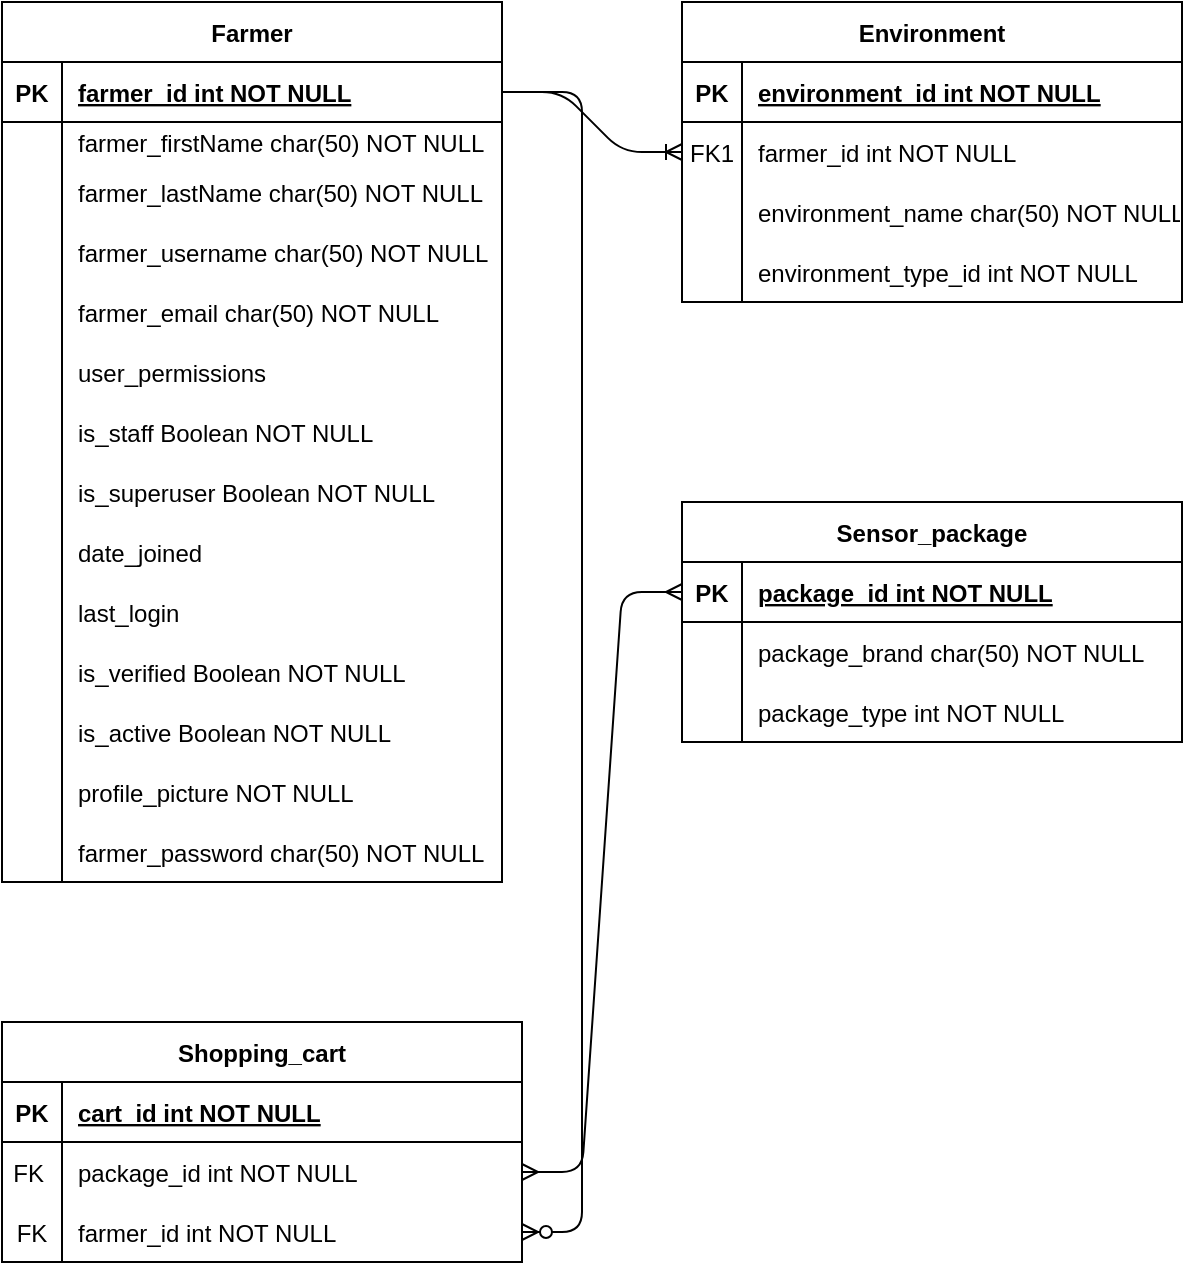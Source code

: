 <mxfile version="14.9.4" type="github">
  <diagram id="ZwBn0brisW2evT-QKYZO" name="Page-1">
    <mxGraphModel dx="1067" dy="452" grid="1" gridSize="10" guides="1" tooltips="1" connect="1" arrows="1" fold="1" page="1" pageScale="1" pageWidth="827" pageHeight="1169" math="0" shadow="0">
      <root>
        <mxCell id="0" />
        <mxCell id="1" parent="0" />
        <mxCell id="tCxnITLoJCfb_9k5bUtl-1" value="Environment" style="shape=table;startSize=30;container=1;collapsible=1;childLayout=tableLayout;fixedRows=1;rowLines=0;fontStyle=1;align=center;resizeLast=1;" parent="1" vertex="1">
          <mxGeometry x="460" y="130" width="250" height="150" as="geometry" />
        </mxCell>
        <mxCell id="tCxnITLoJCfb_9k5bUtl-2" value="" style="shape=partialRectangle;collapsible=0;dropTarget=0;pointerEvents=0;fillColor=none;points=[[0,0.5],[1,0.5]];portConstraint=eastwest;top=0;left=0;right=0;bottom=1;" parent="tCxnITLoJCfb_9k5bUtl-1" vertex="1">
          <mxGeometry y="30" width="250" height="30" as="geometry" />
        </mxCell>
        <mxCell id="tCxnITLoJCfb_9k5bUtl-3" value="PK" style="shape=partialRectangle;overflow=hidden;connectable=0;fillColor=none;top=0;left=0;bottom=0;right=0;fontStyle=1;" parent="tCxnITLoJCfb_9k5bUtl-2" vertex="1">
          <mxGeometry width="30" height="30" as="geometry" />
        </mxCell>
        <mxCell id="tCxnITLoJCfb_9k5bUtl-4" value="environment_id int NOT NULL " style="shape=partialRectangle;overflow=hidden;connectable=0;fillColor=none;top=0;left=0;bottom=0;right=0;align=left;spacingLeft=6;fontStyle=5;" parent="tCxnITLoJCfb_9k5bUtl-2" vertex="1">
          <mxGeometry x="30" width="220" height="30" as="geometry" />
        </mxCell>
        <mxCell id="tCxnITLoJCfb_9k5bUtl-5" value="" style="shape=partialRectangle;collapsible=0;dropTarget=0;pointerEvents=0;fillColor=none;points=[[0,0.5],[1,0.5]];portConstraint=eastwest;top=0;left=0;right=0;bottom=0;" parent="tCxnITLoJCfb_9k5bUtl-1" vertex="1">
          <mxGeometry y="60" width="250" height="30" as="geometry" />
        </mxCell>
        <mxCell id="tCxnITLoJCfb_9k5bUtl-6" value="FK1" style="shape=partialRectangle;overflow=hidden;connectable=0;fillColor=none;top=0;left=0;bottom=0;right=0;" parent="tCxnITLoJCfb_9k5bUtl-5" vertex="1">
          <mxGeometry width="30" height="30" as="geometry" />
        </mxCell>
        <mxCell id="tCxnITLoJCfb_9k5bUtl-7" value="farmer_id int NOT NULL" style="shape=partialRectangle;overflow=hidden;connectable=0;fillColor=none;top=0;left=0;bottom=0;right=0;align=left;spacingLeft=6;" parent="tCxnITLoJCfb_9k5bUtl-5" vertex="1">
          <mxGeometry x="30" width="220" height="30" as="geometry" />
        </mxCell>
        <mxCell id="tCxnITLoJCfb_9k5bUtl-8" value="" style="shape=partialRectangle;collapsible=0;dropTarget=0;pointerEvents=0;fillColor=none;points=[[0,0.5],[1,0.5]];portConstraint=eastwest;top=0;left=0;right=0;bottom=0;" parent="tCxnITLoJCfb_9k5bUtl-1" vertex="1">
          <mxGeometry y="90" width="250" height="30" as="geometry" />
        </mxCell>
        <mxCell id="tCxnITLoJCfb_9k5bUtl-9" value="" style="shape=partialRectangle;overflow=hidden;connectable=0;fillColor=none;top=0;left=0;bottom=0;right=0;" parent="tCxnITLoJCfb_9k5bUtl-8" vertex="1">
          <mxGeometry width="30" height="30" as="geometry" />
        </mxCell>
        <mxCell id="tCxnITLoJCfb_9k5bUtl-10" value="environment_name char(50) NOT NULL" style="shape=partialRectangle;overflow=hidden;connectable=0;fillColor=none;top=0;left=0;bottom=0;right=0;align=left;spacingLeft=6;" parent="tCxnITLoJCfb_9k5bUtl-8" vertex="1">
          <mxGeometry x="30" width="220" height="30" as="geometry" />
        </mxCell>
        <mxCell id="tCxnITLoJCfb_9k5bUtl-11" value="" style="shape=partialRectangle;collapsible=0;dropTarget=0;pointerEvents=0;fillColor=none;top=0;left=0;bottom=0;right=0;points=[[0,0.5],[1,0.5]];portConstraint=eastwest;" parent="tCxnITLoJCfb_9k5bUtl-1" vertex="1">
          <mxGeometry y="120" width="250" height="30" as="geometry" />
        </mxCell>
        <mxCell id="tCxnITLoJCfb_9k5bUtl-12" value="" style="shape=partialRectangle;connectable=0;fillColor=none;top=0;left=0;bottom=0;right=0;editable=1;overflow=hidden;" parent="tCxnITLoJCfb_9k5bUtl-11" vertex="1">
          <mxGeometry width="30" height="30" as="geometry" />
        </mxCell>
        <mxCell id="tCxnITLoJCfb_9k5bUtl-13" value="environment_type_id int NOT NULL" style="shape=partialRectangle;connectable=0;fillColor=none;top=0;left=0;bottom=0;right=0;align=left;spacingLeft=6;overflow=hidden;" parent="tCxnITLoJCfb_9k5bUtl-11" vertex="1">
          <mxGeometry x="30" width="220" height="30" as="geometry" />
        </mxCell>
        <mxCell id="tCxnITLoJCfb_9k5bUtl-14" value="Farmer" style="shape=table;startSize=30;container=1;collapsible=1;childLayout=tableLayout;fixedRows=1;rowLines=0;fontStyle=1;align=center;resizeLast=1;" parent="1" vertex="1">
          <mxGeometry x="120" y="130" width="250" height="440" as="geometry" />
        </mxCell>
        <mxCell id="tCxnITLoJCfb_9k5bUtl-15" value="" style="shape=partialRectangle;collapsible=0;dropTarget=0;pointerEvents=0;fillColor=none;points=[[0,0.5],[1,0.5]];portConstraint=eastwest;top=0;left=0;right=0;bottom=1;" parent="tCxnITLoJCfb_9k5bUtl-14" vertex="1">
          <mxGeometry y="30" width="250" height="30" as="geometry" />
        </mxCell>
        <mxCell id="tCxnITLoJCfb_9k5bUtl-16" value="PK" style="shape=partialRectangle;overflow=hidden;connectable=0;fillColor=none;top=0;left=0;bottom=0;right=0;fontStyle=1;" parent="tCxnITLoJCfb_9k5bUtl-15" vertex="1">
          <mxGeometry width="30" height="30" as="geometry" />
        </mxCell>
        <mxCell id="tCxnITLoJCfb_9k5bUtl-17" value="farmer_id int NOT NULL " style="shape=partialRectangle;overflow=hidden;connectable=0;fillColor=none;top=0;left=0;bottom=0;right=0;align=left;spacingLeft=6;fontStyle=5;" parent="tCxnITLoJCfb_9k5bUtl-15" vertex="1">
          <mxGeometry x="30" width="220" height="30" as="geometry" />
        </mxCell>
        <mxCell id="tCxnITLoJCfb_9k5bUtl-18" value="" style="shape=partialRectangle;collapsible=0;dropTarget=0;pointerEvents=0;fillColor=none;points=[[0,0.5],[1,0.5]];portConstraint=eastwest;top=0;left=0;right=0;bottom=0;" parent="tCxnITLoJCfb_9k5bUtl-14" vertex="1">
          <mxGeometry y="60" width="250" height="20" as="geometry" />
        </mxCell>
        <mxCell id="tCxnITLoJCfb_9k5bUtl-19" value="" style="shape=partialRectangle;overflow=hidden;connectable=0;fillColor=none;top=0;left=0;bottom=0;right=0;" parent="tCxnITLoJCfb_9k5bUtl-18" vertex="1">
          <mxGeometry width="30" height="20" as="geometry" />
        </mxCell>
        <mxCell id="tCxnITLoJCfb_9k5bUtl-20" value="farmer_firstName char(50) NOT NULL" style="shape=partialRectangle;overflow=hidden;connectable=0;fillColor=none;top=0;left=0;bottom=0;right=0;align=left;spacingLeft=6;" parent="tCxnITLoJCfb_9k5bUtl-18" vertex="1">
          <mxGeometry x="30" width="220" height="20" as="geometry" />
        </mxCell>
        <mxCell id="tCxnITLoJCfb_9k5bUtl-21" value="" style="shape=partialRectangle;collapsible=0;dropTarget=0;pointerEvents=0;fillColor=none;top=0;left=0;bottom=0;right=0;points=[[0,0.5],[1,0.5]];portConstraint=eastwest;" parent="tCxnITLoJCfb_9k5bUtl-14" vertex="1">
          <mxGeometry y="80" width="250" height="30" as="geometry" />
        </mxCell>
        <mxCell id="tCxnITLoJCfb_9k5bUtl-22" value="" style="shape=partialRectangle;connectable=0;fillColor=none;top=0;left=0;bottom=0;right=0;editable=1;overflow=hidden;" parent="tCxnITLoJCfb_9k5bUtl-21" vertex="1">
          <mxGeometry width="30" height="30" as="geometry" />
        </mxCell>
        <mxCell id="tCxnITLoJCfb_9k5bUtl-23" value="farmer_lastName char(50) NOT NULL" style="shape=partialRectangle;connectable=0;fillColor=none;top=0;left=0;bottom=0;right=0;align=left;spacingLeft=6;overflow=hidden;" parent="tCxnITLoJCfb_9k5bUtl-21" vertex="1">
          <mxGeometry x="30" width="220" height="30" as="geometry" />
        </mxCell>
        <mxCell id="tCxnITLoJCfb_9k5bUtl-24" value="" style="shape=partialRectangle;collapsible=0;dropTarget=0;pointerEvents=0;fillColor=none;top=0;left=0;bottom=0;right=0;points=[[0,0.5],[1,0.5]];portConstraint=eastwest;" parent="tCxnITLoJCfb_9k5bUtl-14" vertex="1">
          <mxGeometry y="110" width="250" height="30" as="geometry" />
        </mxCell>
        <mxCell id="tCxnITLoJCfb_9k5bUtl-25" value="" style="shape=partialRectangle;connectable=0;fillColor=none;top=0;left=0;bottom=0;right=0;editable=1;overflow=hidden;" parent="tCxnITLoJCfb_9k5bUtl-24" vertex="1">
          <mxGeometry width="30" height="30" as="geometry" />
        </mxCell>
        <mxCell id="tCxnITLoJCfb_9k5bUtl-26" value="farmer_username char(50) NOT NULL" style="shape=partialRectangle;connectable=0;fillColor=none;top=0;left=0;bottom=0;right=0;align=left;spacingLeft=6;overflow=hidden;" parent="tCxnITLoJCfb_9k5bUtl-24" vertex="1">
          <mxGeometry x="30" width="220" height="30" as="geometry" />
        </mxCell>
        <mxCell id="tCxnITLoJCfb_9k5bUtl-27" value="" style="shape=partialRectangle;collapsible=0;dropTarget=0;pointerEvents=0;fillColor=none;top=0;left=0;bottom=0;right=0;points=[[0,0.5],[1,0.5]];portConstraint=eastwest;" parent="tCxnITLoJCfb_9k5bUtl-14" vertex="1">
          <mxGeometry y="140" width="250" height="30" as="geometry" />
        </mxCell>
        <mxCell id="tCxnITLoJCfb_9k5bUtl-28" value="" style="shape=partialRectangle;connectable=0;fillColor=none;top=0;left=0;bottom=0;right=0;editable=1;overflow=hidden;" parent="tCxnITLoJCfb_9k5bUtl-27" vertex="1">
          <mxGeometry width="30" height="30" as="geometry" />
        </mxCell>
        <mxCell id="tCxnITLoJCfb_9k5bUtl-29" value="farmer_email char(50) NOT NULL" style="shape=partialRectangle;connectable=0;fillColor=none;top=0;left=0;bottom=0;right=0;align=left;spacingLeft=6;overflow=hidden;" parent="tCxnITLoJCfb_9k5bUtl-27" vertex="1">
          <mxGeometry x="30" width="220" height="30" as="geometry" />
        </mxCell>
        <mxCell id="XhkczqajEu7jND2mYY5M-1" value="" style="shape=partialRectangle;collapsible=0;dropTarget=0;pointerEvents=0;fillColor=none;top=0;left=0;bottom=0;right=0;points=[[0,0.5],[1,0.5]];portConstraint=eastwest;" vertex="1" parent="tCxnITLoJCfb_9k5bUtl-14">
          <mxGeometry y="170" width="250" height="30" as="geometry" />
        </mxCell>
        <mxCell id="XhkczqajEu7jND2mYY5M-2" value="" style="shape=partialRectangle;connectable=0;fillColor=none;top=0;left=0;bottom=0;right=0;editable=1;overflow=hidden;" vertex="1" parent="XhkczqajEu7jND2mYY5M-1">
          <mxGeometry width="30" height="30" as="geometry" />
        </mxCell>
        <mxCell id="XhkczqajEu7jND2mYY5M-3" value="user_permissions " style="shape=partialRectangle;connectable=0;fillColor=none;top=0;left=0;bottom=0;right=0;align=left;spacingLeft=6;overflow=hidden;" vertex="1" parent="XhkczqajEu7jND2mYY5M-1">
          <mxGeometry x="30" width="220" height="30" as="geometry" />
        </mxCell>
        <mxCell id="XhkczqajEu7jND2mYY5M-7" value="" style="shape=partialRectangle;collapsible=0;dropTarget=0;pointerEvents=0;fillColor=none;top=0;left=0;bottom=0;right=0;points=[[0,0.5],[1,0.5]];portConstraint=eastwest;" vertex="1" parent="tCxnITLoJCfb_9k5bUtl-14">
          <mxGeometry y="200" width="250" height="30" as="geometry" />
        </mxCell>
        <mxCell id="XhkczqajEu7jND2mYY5M-8" value="" style="shape=partialRectangle;connectable=0;fillColor=none;top=0;left=0;bottom=0;right=0;editable=1;overflow=hidden;" vertex="1" parent="XhkczqajEu7jND2mYY5M-7">
          <mxGeometry width="30" height="30" as="geometry" />
        </mxCell>
        <mxCell id="XhkczqajEu7jND2mYY5M-9" value="is_staff Boolean NOT NULL" style="shape=partialRectangle;connectable=0;fillColor=none;top=0;left=0;bottom=0;right=0;align=left;spacingLeft=6;overflow=hidden;" vertex="1" parent="XhkczqajEu7jND2mYY5M-7">
          <mxGeometry x="30" width="220" height="30" as="geometry" />
        </mxCell>
        <mxCell id="XhkczqajEu7jND2mYY5M-13" value="" style="shape=partialRectangle;collapsible=0;dropTarget=0;pointerEvents=0;fillColor=none;top=0;left=0;bottom=0;right=0;points=[[0,0.5],[1,0.5]];portConstraint=eastwest;" vertex="1" parent="tCxnITLoJCfb_9k5bUtl-14">
          <mxGeometry y="230" width="250" height="30" as="geometry" />
        </mxCell>
        <mxCell id="XhkczqajEu7jND2mYY5M-14" value="" style="shape=partialRectangle;connectable=0;fillColor=none;top=0;left=0;bottom=0;right=0;editable=1;overflow=hidden;" vertex="1" parent="XhkczqajEu7jND2mYY5M-13">
          <mxGeometry width="30" height="30" as="geometry" />
        </mxCell>
        <mxCell id="XhkczqajEu7jND2mYY5M-15" value="is_superuser Boolean NOT NULL" style="shape=partialRectangle;connectable=0;fillColor=none;top=0;left=0;bottom=0;right=0;align=left;spacingLeft=6;overflow=hidden;" vertex="1" parent="XhkczqajEu7jND2mYY5M-13">
          <mxGeometry x="30" width="220" height="30" as="geometry" />
        </mxCell>
        <mxCell id="XhkczqajEu7jND2mYY5M-19" value="" style="shape=partialRectangle;collapsible=0;dropTarget=0;pointerEvents=0;fillColor=none;top=0;left=0;bottom=0;right=0;points=[[0,0.5],[1,0.5]];portConstraint=eastwest;" vertex="1" parent="tCxnITLoJCfb_9k5bUtl-14">
          <mxGeometry y="260" width="250" height="30" as="geometry" />
        </mxCell>
        <mxCell id="XhkczqajEu7jND2mYY5M-20" value="" style="shape=partialRectangle;connectable=0;fillColor=none;top=0;left=0;bottom=0;right=0;editable=1;overflow=hidden;" vertex="1" parent="XhkczqajEu7jND2mYY5M-19">
          <mxGeometry width="30" height="30" as="geometry" />
        </mxCell>
        <mxCell id="XhkczqajEu7jND2mYY5M-21" value="date_joined" style="shape=partialRectangle;connectable=0;fillColor=none;top=0;left=0;bottom=0;right=0;align=left;spacingLeft=6;overflow=hidden;" vertex="1" parent="XhkczqajEu7jND2mYY5M-19">
          <mxGeometry x="30" width="220" height="30" as="geometry" />
        </mxCell>
        <mxCell id="XhkczqajEu7jND2mYY5M-16" value="" style="shape=partialRectangle;collapsible=0;dropTarget=0;pointerEvents=0;fillColor=none;top=0;left=0;bottom=0;right=0;points=[[0,0.5],[1,0.5]];portConstraint=eastwest;" vertex="1" parent="tCxnITLoJCfb_9k5bUtl-14">
          <mxGeometry y="290" width="250" height="30" as="geometry" />
        </mxCell>
        <mxCell id="XhkczqajEu7jND2mYY5M-17" value="" style="shape=partialRectangle;connectable=0;fillColor=none;top=0;left=0;bottom=0;right=0;editable=1;overflow=hidden;" vertex="1" parent="XhkczqajEu7jND2mYY5M-16">
          <mxGeometry width="30" height="30" as="geometry" />
        </mxCell>
        <mxCell id="XhkczqajEu7jND2mYY5M-18" value="last_login" style="shape=partialRectangle;connectable=0;fillColor=none;top=0;left=0;bottom=0;right=0;align=left;spacingLeft=6;overflow=hidden;" vertex="1" parent="XhkczqajEu7jND2mYY5M-16">
          <mxGeometry x="30" width="220" height="30" as="geometry" />
        </mxCell>
        <mxCell id="XhkczqajEu7jND2mYY5M-25" value="" style="shape=partialRectangle;collapsible=0;dropTarget=0;pointerEvents=0;fillColor=none;top=0;left=0;bottom=0;right=0;points=[[0,0.5],[1,0.5]];portConstraint=eastwest;" vertex="1" parent="tCxnITLoJCfb_9k5bUtl-14">
          <mxGeometry y="320" width="250" height="30" as="geometry" />
        </mxCell>
        <mxCell id="XhkczqajEu7jND2mYY5M-26" value="" style="shape=partialRectangle;connectable=0;fillColor=none;top=0;left=0;bottom=0;right=0;editable=1;overflow=hidden;" vertex="1" parent="XhkczqajEu7jND2mYY5M-25">
          <mxGeometry width="30" height="30" as="geometry" />
        </mxCell>
        <mxCell id="XhkczqajEu7jND2mYY5M-27" value="is_verified Boolean NOT NULL" style="shape=partialRectangle;connectable=0;fillColor=none;top=0;left=0;bottom=0;right=0;align=left;spacingLeft=6;overflow=hidden;" vertex="1" parent="XhkczqajEu7jND2mYY5M-25">
          <mxGeometry x="30" width="220" height="30" as="geometry" />
        </mxCell>
        <mxCell id="XhkczqajEu7jND2mYY5M-10" value="" style="shape=partialRectangle;collapsible=0;dropTarget=0;pointerEvents=0;fillColor=none;top=0;left=0;bottom=0;right=0;points=[[0,0.5],[1,0.5]];portConstraint=eastwest;" vertex="1" parent="tCxnITLoJCfb_9k5bUtl-14">
          <mxGeometry y="350" width="250" height="30" as="geometry" />
        </mxCell>
        <mxCell id="XhkczqajEu7jND2mYY5M-11" value="" style="shape=partialRectangle;connectable=0;fillColor=none;top=0;left=0;bottom=0;right=0;editable=1;overflow=hidden;" vertex="1" parent="XhkczqajEu7jND2mYY5M-10">
          <mxGeometry width="30" height="30" as="geometry" />
        </mxCell>
        <mxCell id="XhkczqajEu7jND2mYY5M-12" value="is_active Boolean NOT NULL" style="shape=partialRectangle;connectable=0;fillColor=none;top=0;left=0;bottom=0;right=0;align=left;spacingLeft=6;overflow=hidden;" vertex="1" parent="XhkczqajEu7jND2mYY5M-10">
          <mxGeometry x="30" width="220" height="30" as="geometry" />
        </mxCell>
        <mxCell id="XhkczqajEu7jND2mYY5M-22" value="" style="shape=partialRectangle;collapsible=0;dropTarget=0;pointerEvents=0;fillColor=none;top=0;left=0;bottom=0;right=0;points=[[0,0.5],[1,0.5]];portConstraint=eastwest;" vertex="1" parent="tCxnITLoJCfb_9k5bUtl-14">
          <mxGeometry y="380" width="250" height="30" as="geometry" />
        </mxCell>
        <mxCell id="XhkczqajEu7jND2mYY5M-23" value="" style="shape=partialRectangle;connectable=0;fillColor=none;top=0;left=0;bottom=0;right=0;editable=1;overflow=hidden;" vertex="1" parent="XhkczqajEu7jND2mYY5M-22">
          <mxGeometry width="30" height="30" as="geometry" />
        </mxCell>
        <mxCell id="XhkczqajEu7jND2mYY5M-24" value="profile_picture NOT NULL" style="shape=partialRectangle;connectable=0;fillColor=none;top=0;left=0;bottom=0;right=0;align=left;spacingLeft=6;overflow=hidden;" vertex="1" parent="XhkczqajEu7jND2mYY5M-22">
          <mxGeometry x="30" width="220" height="30" as="geometry" />
        </mxCell>
        <mxCell id="tCxnITLoJCfb_9k5bUtl-30" value="" style="shape=partialRectangle;collapsible=0;dropTarget=0;pointerEvents=0;fillColor=none;top=0;left=0;bottom=0;right=0;points=[[0,0.5],[1,0.5]];portConstraint=eastwest;" parent="tCxnITLoJCfb_9k5bUtl-14" vertex="1">
          <mxGeometry y="410" width="250" height="30" as="geometry" />
        </mxCell>
        <mxCell id="tCxnITLoJCfb_9k5bUtl-31" value="" style="shape=partialRectangle;connectable=0;fillColor=none;top=0;left=0;bottom=0;right=0;editable=1;overflow=hidden;" parent="tCxnITLoJCfb_9k5bUtl-30" vertex="1">
          <mxGeometry width="30" height="30" as="geometry" />
        </mxCell>
        <mxCell id="tCxnITLoJCfb_9k5bUtl-32" value="farmer_password char(50) NOT NULL" style="shape=partialRectangle;connectable=0;fillColor=none;top=0;left=0;bottom=0;right=0;align=left;spacingLeft=6;overflow=hidden;" parent="tCxnITLoJCfb_9k5bUtl-30" vertex="1">
          <mxGeometry x="30" width="220" height="30" as="geometry" />
        </mxCell>
        <mxCell id="tCxnITLoJCfb_9k5bUtl-33" value="" style="edgeStyle=entityRelationEdgeStyle;fontSize=12;html=1;endArrow=ERoneToMany;exitX=1;exitY=0.5;exitDx=0;exitDy=0;" parent="1" source="tCxnITLoJCfb_9k5bUtl-15" target="tCxnITLoJCfb_9k5bUtl-5" edge="1">
          <mxGeometry width="100" height="100" relative="1" as="geometry">
            <mxPoint x="240" y="450" as="sourcePoint" />
            <mxPoint x="340" y="350" as="targetPoint" />
          </mxGeometry>
        </mxCell>
        <mxCell id="iV6HjV9WesMOQAY3Fkkr-1" value="Shopping_cart" style="shape=table;startSize=30;container=1;collapsible=1;childLayout=tableLayout;fixedRows=1;rowLines=0;fontStyle=1;align=center;resizeLast=1;" parent="1" vertex="1">
          <mxGeometry x="120" y="640" width="260" height="120" as="geometry" />
        </mxCell>
        <mxCell id="iV6HjV9WesMOQAY3Fkkr-2" value="" style="shape=partialRectangle;collapsible=0;dropTarget=0;pointerEvents=0;fillColor=none;top=0;left=0;bottom=1;right=0;points=[[0,0.5],[1,0.5]];portConstraint=eastwest;" parent="iV6HjV9WesMOQAY3Fkkr-1" vertex="1">
          <mxGeometry y="30" width="260" height="30" as="geometry" />
        </mxCell>
        <mxCell id="iV6HjV9WesMOQAY3Fkkr-3" value="PK" style="shape=partialRectangle;connectable=0;fillColor=none;top=0;left=0;bottom=0;right=0;fontStyle=1;overflow=hidden;" parent="iV6HjV9WesMOQAY3Fkkr-2" vertex="1">
          <mxGeometry width="30" height="30" as="geometry" />
        </mxCell>
        <mxCell id="iV6HjV9WesMOQAY3Fkkr-4" value="cart_id int NOT NULL" style="shape=partialRectangle;connectable=0;fillColor=none;top=0;left=0;bottom=0;right=0;align=left;spacingLeft=6;fontStyle=5;overflow=hidden;" parent="iV6HjV9WesMOQAY3Fkkr-2" vertex="1">
          <mxGeometry x="30" width="230" height="30" as="geometry" />
        </mxCell>
        <mxCell id="iV6HjV9WesMOQAY3Fkkr-5" value="" style="shape=partialRectangle;collapsible=0;dropTarget=0;pointerEvents=0;fillColor=none;top=0;left=0;bottom=0;right=0;points=[[0,0.5],[1,0.5]];portConstraint=eastwest;" parent="iV6HjV9WesMOQAY3Fkkr-1" vertex="1">
          <mxGeometry y="60" width="260" height="30" as="geometry" />
        </mxCell>
        <mxCell id="iV6HjV9WesMOQAY3Fkkr-6" value="FK " style="shape=partialRectangle;connectable=0;fillColor=none;top=0;left=0;bottom=0;right=0;editable=1;overflow=hidden;" parent="iV6HjV9WesMOQAY3Fkkr-5" vertex="1">
          <mxGeometry width="30" height="30" as="geometry" />
        </mxCell>
        <mxCell id="iV6HjV9WesMOQAY3Fkkr-7" value="package_id int NOT NULL" style="shape=partialRectangle;connectable=0;fillColor=none;top=0;left=0;bottom=0;right=0;align=left;spacingLeft=6;overflow=hidden;fontStyle=0;strokeColor=none;strokeWidth=0;" parent="iV6HjV9WesMOQAY3Fkkr-5" vertex="1">
          <mxGeometry x="30" width="230" height="30" as="geometry" />
        </mxCell>
        <mxCell id="iV6HjV9WesMOQAY3Fkkr-8" value="" style="shape=partialRectangle;collapsible=0;dropTarget=0;pointerEvents=0;fillColor=none;top=0;left=0;bottom=0;right=0;points=[[0,0.5],[1,0.5]];portConstraint=eastwest;" parent="iV6HjV9WesMOQAY3Fkkr-1" vertex="1">
          <mxGeometry y="90" width="260" height="30" as="geometry" />
        </mxCell>
        <mxCell id="iV6HjV9WesMOQAY3Fkkr-9" value="FK" style="shape=partialRectangle;connectable=0;fillColor=none;top=0;left=0;bottom=0;right=0;editable=1;overflow=hidden;" parent="iV6HjV9WesMOQAY3Fkkr-8" vertex="1">
          <mxGeometry width="30" height="30" as="geometry" />
        </mxCell>
        <mxCell id="iV6HjV9WesMOQAY3Fkkr-10" value="farmer_id int NOT NULL" style="shape=partialRectangle;connectable=0;fillColor=none;top=0;left=0;bottom=0;right=0;align=left;spacingLeft=6;overflow=hidden;fontStyle=0" parent="iV6HjV9WesMOQAY3Fkkr-8" vertex="1">
          <mxGeometry x="30" width="230" height="30" as="geometry" />
        </mxCell>
        <mxCell id="iV6HjV9WesMOQAY3Fkkr-14" value="Sensor_package" style="shape=table;startSize=30;container=1;collapsible=1;childLayout=tableLayout;fixedRows=1;rowLines=0;fontStyle=1;align=center;resizeLast=1;" parent="1" vertex="1">
          <mxGeometry x="460" y="380" width="250" height="120" as="geometry" />
        </mxCell>
        <mxCell id="iV6HjV9WesMOQAY3Fkkr-15" value="" style="shape=partialRectangle;collapsible=0;dropTarget=0;pointerEvents=0;fillColor=none;top=0;left=0;bottom=1;right=0;points=[[0,0.5],[1,0.5]];portConstraint=eastwest;" parent="iV6HjV9WesMOQAY3Fkkr-14" vertex="1">
          <mxGeometry y="30" width="250" height="30" as="geometry" />
        </mxCell>
        <mxCell id="iV6HjV9WesMOQAY3Fkkr-16" value="PK" style="shape=partialRectangle;connectable=0;fillColor=none;top=0;left=0;bottom=0;right=0;fontStyle=1;overflow=hidden;" parent="iV6HjV9WesMOQAY3Fkkr-15" vertex="1">
          <mxGeometry width="30" height="30" as="geometry" />
        </mxCell>
        <mxCell id="iV6HjV9WesMOQAY3Fkkr-17" value="package_id int NOT NULL" style="shape=partialRectangle;connectable=0;fillColor=none;top=0;left=0;bottom=0;right=0;align=left;spacingLeft=6;fontStyle=5;overflow=hidden;" parent="iV6HjV9WesMOQAY3Fkkr-15" vertex="1">
          <mxGeometry x="30" width="220" height="30" as="geometry" />
        </mxCell>
        <mxCell id="iV6HjV9WesMOQAY3Fkkr-18" value="" style="shape=partialRectangle;collapsible=0;dropTarget=0;pointerEvents=0;fillColor=none;top=0;left=0;bottom=0;right=0;points=[[0,0.5],[1,0.5]];portConstraint=eastwest;" parent="iV6HjV9WesMOQAY3Fkkr-14" vertex="1">
          <mxGeometry y="60" width="250" height="30" as="geometry" />
        </mxCell>
        <mxCell id="iV6HjV9WesMOQAY3Fkkr-19" value="" style="shape=partialRectangle;connectable=0;fillColor=none;top=0;left=0;bottom=0;right=0;editable=1;overflow=hidden;" parent="iV6HjV9WesMOQAY3Fkkr-18" vertex="1">
          <mxGeometry width="30" height="30" as="geometry" />
        </mxCell>
        <mxCell id="iV6HjV9WesMOQAY3Fkkr-20" value="package_brand char(50) NOT NULL" style="shape=partialRectangle;connectable=0;fillColor=none;top=0;left=0;bottom=0;right=0;align=left;spacingLeft=6;overflow=hidden;" parent="iV6HjV9WesMOQAY3Fkkr-18" vertex="1">
          <mxGeometry x="30" width="220" height="30" as="geometry" />
        </mxCell>
        <mxCell id="iV6HjV9WesMOQAY3Fkkr-21" value="" style="shape=partialRectangle;collapsible=0;dropTarget=0;pointerEvents=0;fillColor=none;top=0;left=0;bottom=0;right=0;points=[[0,0.5],[1,0.5]];portConstraint=eastwest;" parent="iV6HjV9WesMOQAY3Fkkr-14" vertex="1">
          <mxGeometry y="90" width="250" height="30" as="geometry" />
        </mxCell>
        <mxCell id="iV6HjV9WesMOQAY3Fkkr-22" value="" style="shape=partialRectangle;connectable=0;fillColor=none;top=0;left=0;bottom=0;right=0;editable=1;overflow=hidden;" parent="iV6HjV9WesMOQAY3Fkkr-21" vertex="1">
          <mxGeometry width="30" height="30" as="geometry" />
        </mxCell>
        <mxCell id="iV6HjV9WesMOQAY3Fkkr-23" value="package_type int NOT NULL" style="shape=partialRectangle;connectable=0;fillColor=none;top=0;left=0;bottom=0;right=0;align=left;spacingLeft=6;overflow=hidden;" parent="iV6HjV9WesMOQAY3Fkkr-21" vertex="1">
          <mxGeometry x="30" width="220" height="30" as="geometry" />
        </mxCell>
        <mxCell id="iV6HjV9WesMOQAY3Fkkr-28" value="" style="edgeStyle=entityRelationEdgeStyle;fontSize=12;html=1;endArrow=ERmany;startArrow=ERmany;entryX=0;entryY=0.5;entryDx=0;entryDy=0;exitX=1;exitY=0.5;exitDx=0;exitDy=0;" parent="1" source="iV6HjV9WesMOQAY3Fkkr-5" target="iV6HjV9WesMOQAY3Fkkr-15" edge="1">
          <mxGeometry width="100" height="100" relative="1" as="geometry">
            <mxPoint x="320" y="650" as="sourcePoint" />
            <mxPoint x="420" y="550" as="targetPoint" />
          </mxGeometry>
        </mxCell>
        <mxCell id="iV6HjV9WesMOQAY3Fkkr-33" value="" style="edgeStyle=entityRelationEdgeStyle;fontSize=12;html=1;endArrow=ERzeroToMany;endFill=1;exitX=1;exitY=0.5;exitDx=0;exitDy=0;" parent="1" source="tCxnITLoJCfb_9k5bUtl-15" target="iV6HjV9WesMOQAY3Fkkr-8" edge="1">
          <mxGeometry width="100" height="100" relative="1" as="geometry">
            <mxPoint x="400" y="380" as="sourcePoint" />
            <mxPoint x="500" y="280" as="targetPoint" />
          </mxGeometry>
        </mxCell>
      </root>
    </mxGraphModel>
  </diagram>
</mxfile>
